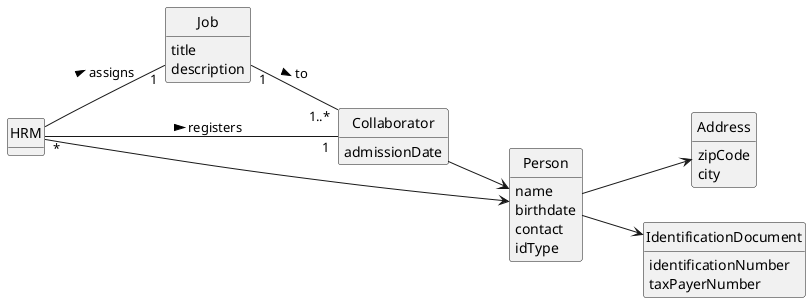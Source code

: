 @startuml
skinparam monochrome true
skinparam packageStyle rectangle
skinparam shadowing false

left to right direction

skinparam classAttributeIconSize 0

hide circle
hide methods


class HRM {
}

class Job {
    title
    description
}

class Collaborator {
    admissionDate
}

class Person {
    name
    birthdate
    contact
    idType
}

class Address{
    zipCode
    city
}

class IdentificationDocument{
  identificationNumber
  taxPayerNumber
}

' Relationships
HRM  -->  Person
Person --> Address
Collaborator  -->  Person
Person  -->  IdentificationDocument
HRM "*" -- "1" Collaborator : registers >
HRM -- "1" Job : assigns >
Job "1" -- "1..*" Collaborator : to >

@enduml
